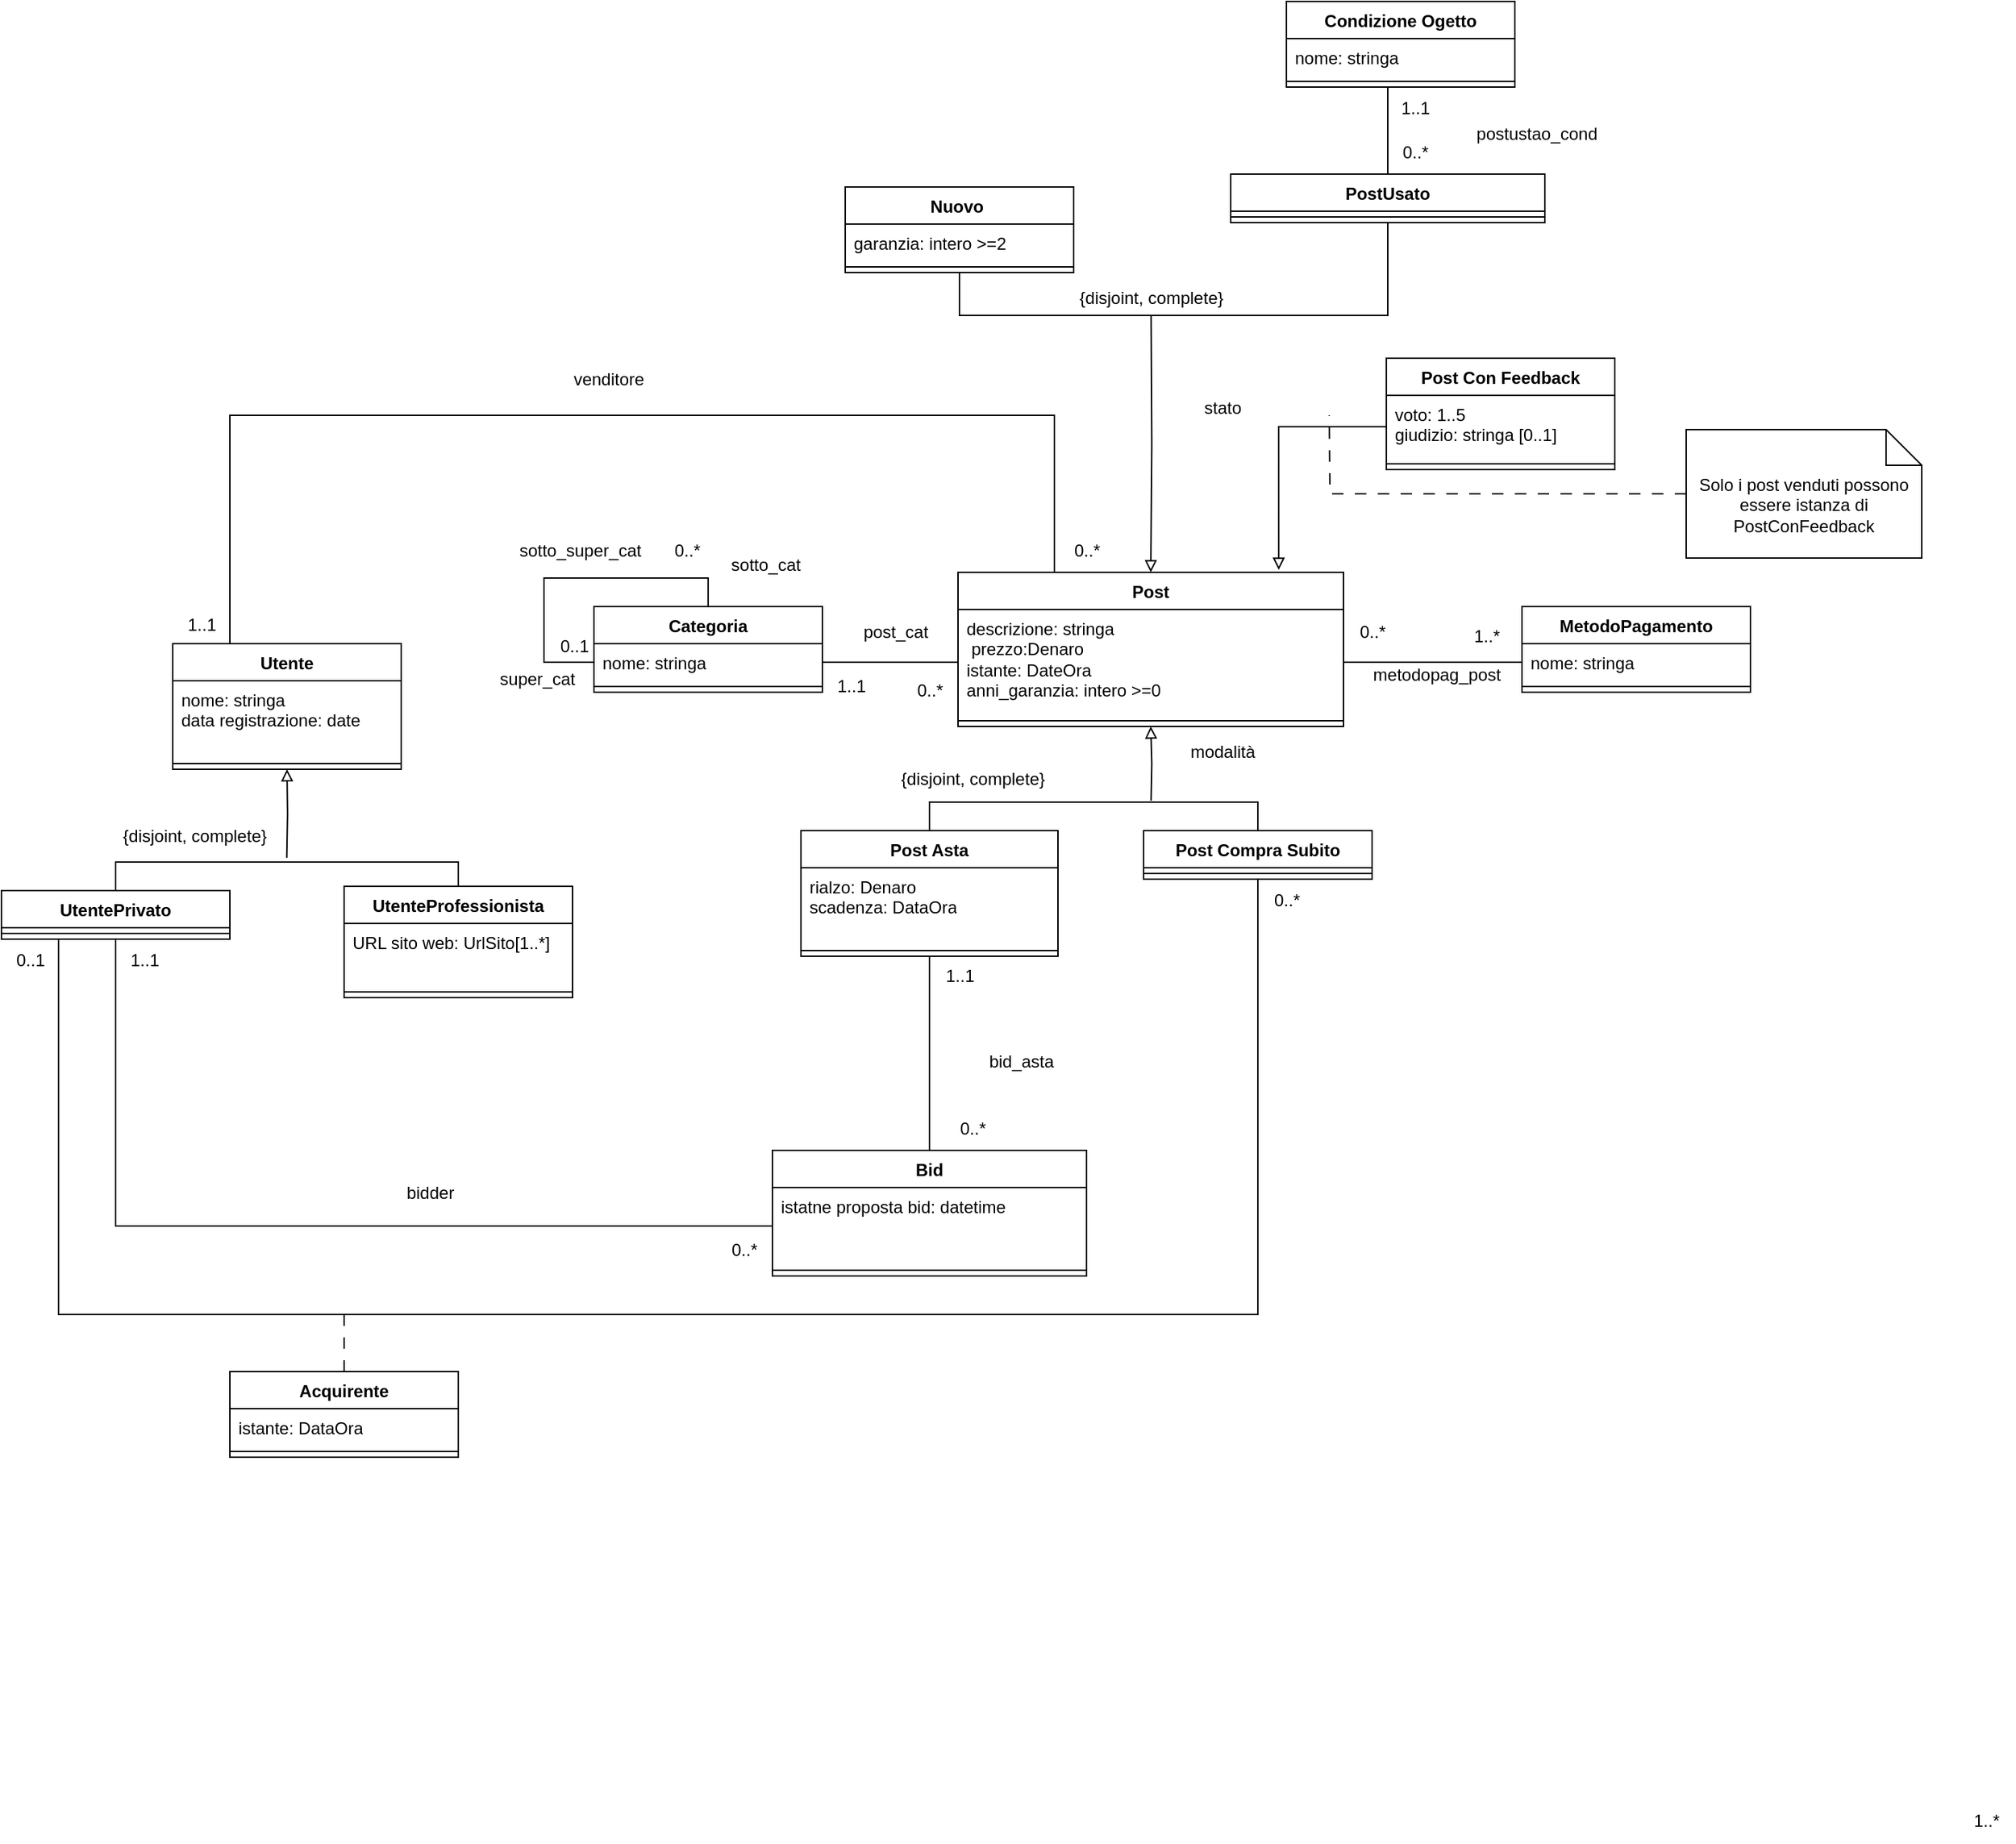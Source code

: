 <mxfile version="21.6.2" type="device">
  <diagram name="Pagina-1" id="FgtwHELnE7Uu4iHMtBJj">
    <mxGraphModel dx="1235" dy="1897" grid="1" gridSize="10" guides="1" tooltips="1" connect="1" arrows="0" fold="1" page="1" pageScale="1" pageWidth="827" pageHeight="1169" math="0" shadow="0">
      <root>
        <mxCell id="0" />
        <mxCell id="1" parent="0" />
        <mxCell id="LGk9isLeNRf0U9usQb48-15" style="edgeStyle=orthogonalEdgeStyle;rounded=0;orthogonalLoop=1;jettySize=auto;html=1;exitX=0.5;exitY=1;exitDx=0;exitDy=0;entryX=0.5;entryY=1;entryDx=0;entryDy=0;endArrow=block;endFill=0;" parent="1" target="LGk9isLeNRf0U9usQb48-2" edge="1">
          <mxGeometry relative="1" as="geometry">
            <mxPoint x="359.857" y="350" as="sourcePoint" />
          </mxGeometry>
        </mxCell>
        <mxCell id="LGk9isLeNRf0U9usQb48-2" value="Utente" style="swimlane;fontStyle=1;align=center;verticalAlign=top;childLayout=stackLayout;horizontal=1;startSize=26;horizontalStack=0;resizeParent=1;resizeParentMax=0;resizeLast=0;collapsible=1;marginBottom=0;whiteSpace=wrap;html=1;" parent="1" vertex="1">
          <mxGeometry x="280" y="200" width="160" height="88" as="geometry" />
        </mxCell>
        <mxCell id="LGk9isLeNRf0U9usQb48-3" value="nome: stringa&lt;br&gt;data registrazione: date&lt;br&gt;" style="text;strokeColor=none;fillColor=none;align=left;verticalAlign=top;spacingLeft=4;spacingRight=4;overflow=hidden;rotatable=0;points=[[0,0.5],[1,0.5]];portConstraint=eastwest;whiteSpace=wrap;html=1;" parent="LGk9isLeNRf0U9usQb48-2" vertex="1">
          <mxGeometry y="26" width="160" height="54" as="geometry" />
        </mxCell>
        <mxCell id="LGk9isLeNRf0U9usQb48-4" value="" style="line;strokeWidth=1;fillColor=none;align=left;verticalAlign=middle;spacingTop=-1;spacingLeft=3;spacingRight=3;rotatable=0;labelPosition=right;points=[];portConstraint=eastwest;strokeColor=inherit;" parent="LGk9isLeNRf0U9usQb48-2" vertex="1">
          <mxGeometry y="80" width="160" height="8" as="geometry" />
        </mxCell>
        <mxCell id="LGk9isLeNRf0U9usQb48-6" value="UtenteProfessionista" style="swimlane;fontStyle=1;align=center;verticalAlign=top;childLayout=stackLayout;horizontal=1;startSize=26;horizontalStack=0;resizeParent=1;resizeParentMax=0;resizeLast=0;collapsible=1;marginBottom=0;whiteSpace=wrap;html=1;" parent="1" vertex="1">
          <mxGeometry x="400" y="370" width="160" height="78" as="geometry" />
        </mxCell>
        <mxCell id="LGk9isLeNRf0U9usQb48-7" value="URL sito web: UrlSito[1..*]" style="text;strokeColor=none;fillColor=none;align=left;verticalAlign=top;spacingLeft=4;spacingRight=4;overflow=hidden;rotatable=0;points=[[0,0.5],[1,0.5]];portConstraint=eastwest;whiteSpace=wrap;html=1;" parent="LGk9isLeNRf0U9usQb48-6" vertex="1">
          <mxGeometry y="26" width="160" height="44" as="geometry" />
        </mxCell>
        <mxCell id="LGk9isLeNRf0U9usQb48-8" value="" style="line;strokeWidth=1;fillColor=none;align=left;verticalAlign=middle;spacingTop=-1;spacingLeft=3;spacingRight=3;rotatable=0;labelPosition=right;points=[];portConstraint=eastwest;strokeColor=inherit;" parent="LGk9isLeNRf0U9usQb48-6" vertex="1">
          <mxGeometry y="70" width="160" height="8" as="geometry" />
        </mxCell>
        <mxCell id="LGk9isLeNRf0U9usQb48-14" style="edgeStyle=orthogonalEdgeStyle;rounded=0;orthogonalLoop=1;jettySize=auto;html=1;exitX=0.5;exitY=0;exitDx=0;exitDy=0;entryX=0.5;entryY=0;entryDx=0;entryDy=0;endArrow=none;endFill=0;" parent="1" source="LGk9isLeNRf0U9usQb48-10" target="LGk9isLeNRf0U9usQb48-6" edge="1">
          <mxGeometry relative="1" as="geometry" />
        </mxCell>
        <mxCell id="LGk9isLeNRf0U9usQb48-92" style="edgeStyle=orthogonalEdgeStyle;rounded=0;orthogonalLoop=1;jettySize=auto;html=1;exitX=0.5;exitY=1;exitDx=0;exitDy=0;entryX=0;entryY=0.5;entryDx=0;entryDy=0;endArrow=none;endFill=0;" parent="1" source="LGk9isLeNRf0U9usQb48-10" target="LGk9isLeNRf0U9usQb48-32" edge="1">
          <mxGeometry relative="1" as="geometry" />
        </mxCell>
        <mxCell id="LGk9isLeNRf0U9usQb48-10" value="UtentePrivato" style="swimlane;fontStyle=1;align=center;verticalAlign=top;childLayout=stackLayout;horizontal=1;startSize=26;horizontalStack=0;resizeParent=1;resizeParentMax=0;resizeLast=0;collapsible=1;marginBottom=0;whiteSpace=wrap;html=1;" parent="1" vertex="1">
          <mxGeometry x="160" y="373" width="160" height="34" as="geometry" />
        </mxCell>
        <mxCell id="LGk9isLeNRf0U9usQb48-12" value="" style="line;strokeWidth=1;fillColor=none;align=left;verticalAlign=middle;spacingTop=-1;spacingLeft=3;spacingRight=3;rotatable=0;labelPosition=right;points=[];portConstraint=eastwest;strokeColor=inherit;" parent="LGk9isLeNRf0U9usQb48-10" vertex="1">
          <mxGeometry y="26" width="160" height="8" as="geometry" />
        </mxCell>
        <mxCell id="LGk9isLeNRf0U9usQb48-62" style="edgeStyle=orthogonalEdgeStyle;rounded=0;orthogonalLoop=1;jettySize=auto;html=1;exitX=0.5;exitY=1;exitDx=0;exitDy=0;endArrow=block;endFill=0;entryX=0.5;entryY=1;entryDx=0;entryDy=0;" parent="1" target="LGk9isLeNRf0U9usQb48-16" edge="1">
          <mxGeometry relative="1" as="geometry">
            <mxPoint x="965.2" y="310" as="sourcePoint" />
          </mxGeometry>
        </mxCell>
        <mxCell id="LGk9isLeNRf0U9usQb48-73" style="edgeStyle=orthogonalEdgeStyle;rounded=0;orthogonalLoop=1;jettySize=auto;html=1;exitX=0.5;exitY=0;exitDx=0;exitDy=0;endArrow=block;endFill=0;entryX=0.5;entryY=0;entryDx=0;entryDy=0;" parent="1" target="LGk9isLeNRf0U9usQb48-16" edge="1">
          <mxGeometry relative="1" as="geometry">
            <mxPoint x="965.222" y="-30" as="sourcePoint" />
          </mxGeometry>
        </mxCell>
        <mxCell id="LGk9isLeNRf0U9usQb48-76" style="edgeStyle=orthogonalEdgeStyle;rounded=0;orthogonalLoop=1;jettySize=auto;html=1;exitX=0.25;exitY=0;exitDx=0;exitDy=0;entryX=0.25;entryY=0;entryDx=0;entryDy=0;endArrow=none;endFill=0;" parent="1" source="LGk9isLeNRf0U9usQb48-16" target="LGk9isLeNRf0U9usQb48-2" edge="1">
          <mxGeometry relative="1" as="geometry">
            <Array as="points">
              <mxPoint x="898" y="40" />
              <mxPoint x="320" y="40" />
            </Array>
          </mxGeometry>
        </mxCell>
        <mxCell id="LGk9isLeNRf0U9usQb48-16" value="Post" style="swimlane;fontStyle=1;align=center;verticalAlign=top;childLayout=stackLayout;horizontal=1;startSize=26;horizontalStack=0;resizeParent=1;resizeParentMax=0;resizeLast=0;collapsible=1;marginBottom=0;whiteSpace=wrap;html=1;" parent="1" vertex="1">
          <mxGeometry x="830" y="150" width="270" height="108" as="geometry" />
        </mxCell>
        <mxCell id="LGk9isLeNRf0U9usQb48-17" value="descrizione: stringa&amp;nbsp;&lt;br&gt;&amp;nbsp;prezzo:Denaro&lt;br&gt;istante: DateOra&lt;br&gt;anni_garanzia: intero &amp;gt;=0" style="text;strokeColor=none;fillColor=none;align=left;verticalAlign=top;spacingLeft=4;spacingRight=4;overflow=hidden;rotatable=0;points=[[0,0.5],[1,0.5]];portConstraint=eastwest;whiteSpace=wrap;html=1;" parent="LGk9isLeNRf0U9usQb48-16" vertex="1">
          <mxGeometry y="26" width="270" height="74" as="geometry" />
        </mxCell>
        <mxCell id="LGk9isLeNRf0U9usQb48-18" value="" style="line;strokeWidth=1;fillColor=none;align=left;verticalAlign=middle;spacingTop=-1;spacingLeft=3;spacingRight=3;rotatable=0;labelPosition=right;points=[];portConstraint=eastwest;strokeColor=inherit;" parent="LGk9isLeNRf0U9usQb48-16" vertex="1">
          <mxGeometry y="100" width="270" height="8" as="geometry" />
        </mxCell>
        <mxCell id="LGk9isLeNRf0U9usQb48-29" style="edgeStyle=orthogonalEdgeStyle;rounded=0;orthogonalLoop=1;jettySize=auto;html=1;exitX=0.5;exitY=0;exitDx=0;exitDy=0;entryX=0.5;entryY=0;entryDx=0;entryDy=0;endArrow=none;endFill=0;" parent="1" source="LGk9isLeNRf0U9usQb48-20" target="LGk9isLeNRf0U9usQb48-24" edge="1">
          <mxGeometry relative="1" as="geometry" />
        </mxCell>
        <mxCell id="LGk9isLeNRf0U9usQb48-87" style="edgeStyle=orthogonalEdgeStyle;rounded=0;orthogonalLoop=1;jettySize=auto;html=1;exitX=0.5;exitY=1;exitDx=0;exitDy=0;entryX=0.5;entryY=0;entryDx=0;entryDy=0;endArrow=none;endFill=0;" parent="1" source="LGk9isLeNRf0U9usQb48-20" target="LGk9isLeNRf0U9usQb48-31" edge="1">
          <mxGeometry relative="1" as="geometry" />
        </mxCell>
        <mxCell id="LGk9isLeNRf0U9usQb48-20" value="Post Asta" style="swimlane;fontStyle=1;align=center;verticalAlign=top;childLayout=stackLayout;horizontal=1;startSize=26;horizontalStack=0;resizeParent=1;resizeParentMax=0;resizeLast=0;collapsible=1;marginBottom=0;whiteSpace=wrap;html=1;" parent="1" vertex="1">
          <mxGeometry x="720" y="331" width="180" height="88" as="geometry" />
        </mxCell>
        <mxCell id="LGk9isLeNRf0U9usQb48-21" value="rialzo: Denaro&lt;br&gt;scadenza: DataOra" style="text;strokeColor=none;fillColor=none;align=left;verticalAlign=top;spacingLeft=4;spacingRight=4;overflow=hidden;rotatable=0;points=[[0,0.5],[1,0.5]];portConstraint=eastwest;whiteSpace=wrap;html=1;" parent="LGk9isLeNRf0U9usQb48-20" vertex="1">
          <mxGeometry y="26" width="180" height="54" as="geometry" />
        </mxCell>
        <mxCell id="LGk9isLeNRf0U9usQb48-22" value="" style="line;strokeWidth=1;fillColor=none;align=left;verticalAlign=middle;spacingTop=-1;spacingLeft=3;spacingRight=3;rotatable=0;labelPosition=right;points=[];portConstraint=eastwest;strokeColor=inherit;" parent="LGk9isLeNRf0U9usQb48-20" vertex="1">
          <mxGeometry y="80" width="180" height="8" as="geometry" />
        </mxCell>
        <mxCell id="M1pcQT4e6yqpIRf4oiXX-24" style="edgeStyle=orthogonalEdgeStyle;rounded=0;orthogonalLoop=1;jettySize=auto;html=1;exitX=0.5;exitY=1;exitDx=0;exitDy=0;entryX=0.25;entryY=1;entryDx=0;entryDy=0;endArrow=none;endFill=0;" parent="1" source="LGk9isLeNRf0U9usQb48-24" target="LGk9isLeNRf0U9usQb48-10" edge="1">
          <mxGeometry relative="1" as="geometry">
            <Array as="points">
              <mxPoint x="1040" y="670" />
              <mxPoint x="200" y="670" />
            </Array>
          </mxGeometry>
        </mxCell>
        <mxCell id="LGk9isLeNRf0U9usQb48-24" value="Post Compra Subito" style="swimlane;fontStyle=1;align=center;verticalAlign=top;childLayout=stackLayout;horizontal=1;startSize=26;horizontalStack=0;resizeParent=1;resizeParentMax=0;resizeLast=0;collapsible=1;marginBottom=0;whiteSpace=wrap;html=1;" parent="1" vertex="1">
          <mxGeometry x="960" y="331" width="160" height="34" as="geometry" />
        </mxCell>
        <mxCell id="LGk9isLeNRf0U9usQb48-26" value="" style="line;strokeWidth=1;fillColor=none;align=left;verticalAlign=middle;spacingTop=-1;spacingLeft=3;spacingRight=3;rotatable=0;labelPosition=right;points=[];portConstraint=eastwest;strokeColor=inherit;" parent="LGk9isLeNRf0U9usQb48-24" vertex="1">
          <mxGeometry y="26" width="160" height="8" as="geometry" />
        </mxCell>
        <mxCell id="LGk9isLeNRf0U9usQb48-28" value="{disjoint, complete}" style="text;html=1;align=center;verticalAlign=middle;resizable=0;points=[];autosize=1;strokeColor=none;fillColor=none;" parent="1" vertex="1">
          <mxGeometry x="235" y="320" width="120" height="30" as="geometry" />
        </mxCell>
        <mxCell id="LGk9isLeNRf0U9usQb48-31" value="Bid" style="swimlane;fontStyle=1;align=center;verticalAlign=top;childLayout=stackLayout;horizontal=1;startSize=26;horizontalStack=0;resizeParent=1;resizeParentMax=0;resizeLast=0;collapsible=1;marginBottom=0;whiteSpace=wrap;html=1;" parent="1" vertex="1">
          <mxGeometry x="700" y="555" width="220" height="88" as="geometry" />
        </mxCell>
        <mxCell id="LGk9isLeNRf0U9usQb48-32" value="istatne proposta bid: datetime&lt;br&gt;" style="text;strokeColor=none;fillColor=none;align=left;verticalAlign=top;spacingLeft=4;spacingRight=4;overflow=hidden;rotatable=0;points=[[0,0.5],[1,0.5]];portConstraint=eastwest;whiteSpace=wrap;html=1;" parent="LGk9isLeNRf0U9usQb48-31" vertex="1">
          <mxGeometry y="26" width="220" height="54" as="geometry" />
        </mxCell>
        <mxCell id="LGk9isLeNRf0U9usQb48-33" value="" style="line;strokeWidth=1;fillColor=none;align=left;verticalAlign=middle;spacingTop=-1;spacingLeft=3;spacingRight=3;rotatable=0;labelPosition=right;points=[];portConstraint=eastwest;strokeColor=inherit;" parent="LGk9isLeNRf0U9usQb48-31" vertex="1">
          <mxGeometry y="80" width="220" height="8" as="geometry" />
        </mxCell>
        <mxCell id="LGk9isLeNRf0U9usQb48-37" value="{disjoint, complete}" style="text;html=1;align=center;verticalAlign=middle;resizable=0;points=[];autosize=1;strokeColor=none;fillColor=none;" parent="1" vertex="1">
          <mxGeometry x="780" y="280" width="120" height="30" as="geometry" />
        </mxCell>
        <mxCell id="LGk9isLeNRf0U9usQb48-40" value="modalità" style="text;html=1;align=center;verticalAlign=middle;resizable=0;points=[];autosize=1;strokeColor=none;fillColor=none;" parent="1" vertex="1">
          <mxGeometry x="980" y="261" width="70" height="30" as="geometry" />
        </mxCell>
        <mxCell id="LGk9isLeNRf0U9usQb48-43" value="Categoria" style="swimlane;fontStyle=1;align=center;verticalAlign=top;childLayout=stackLayout;horizontal=1;startSize=26;horizontalStack=0;resizeParent=1;resizeParentMax=0;resizeLast=0;collapsible=1;marginBottom=0;whiteSpace=wrap;html=1;" parent="1" vertex="1">
          <mxGeometry x="575" y="174" width="160" height="60" as="geometry" />
        </mxCell>
        <mxCell id="M1pcQT4e6yqpIRf4oiXX-17" style="edgeStyle=orthogonalEdgeStyle;rounded=0;orthogonalLoop=1;jettySize=auto;html=1;exitX=0;exitY=0.5;exitDx=0;exitDy=0;entryX=0.5;entryY=0;entryDx=0;entryDy=0;endArrow=none;endFill=0;" parent="LGk9isLeNRf0U9usQb48-43" source="LGk9isLeNRf0U9usQb48-44" target="LGk9isLeNRf0U9usQb48-43" edge="1">
          <mxGeometry relative="1" as="geometry">
            <Array as="points">
              <mxPoint x="-35" y="39" />
              <mxPoint x="-35" y="-20" />
              <mxPoint x="80" y="-20" />
            </Array>
          </mxGeometry>
        </mxCell>
        <mxCell id="LGk9isLeNRf0U9usQb48-44" value="nome: stringa" style="text;strokeColor=none;fillColor=none;align=left;verticalAlign=top;spacingLeft=4;spacingRight=4;overflow=hidden;rotatable=0;points=[[0,0.5],[1,0.5]];portConstraint=eastwest;whiteSpace=wrap;html=1;" parent="LGk9isLeNRf0U9usQb48-43" vertex="1">
          <mxGeometry y="26" width="160" height="26" as="geometry" />
        </mxCell>
        <mxCell id="LGk9isLeNRf0U9usQb48-45" value="" style="line;strokeWidth=1;fillColor=none;align=left;verticalAlign=middle;spacingTop=-1;spacingLeft=3;spacingRight=3;rotatable=0;labelPosition=right;points=[];portConstraint=eastwest;strokeColor=inherit;" parent="LGk9isLeNRf0U9usQb48-43" vertex="1">
          <mxGeometry y="52" width="160" height="8" as="geometry" />
        </mxCell>
        <mxCell id="LGk9isLeNRf0U9usQb48-47" style="edgeStyle=orthogonalEdgeStyle;rounded=0;orthogonalLoop=1;jettySize=auto;html=1;exitX=0;exitY=0.5;exitDx=0;exitDy=0;entryX=1;entryY=0.5;entryDx=0;entryDy=0;endArrow=none;endFill=0;" parent="1" source="LGk9isLeNRf0U9usQb48-17" target="LGk9isLeNRf0U9usQb48-44" edge="1">
          <mxGeometry relative="1" as="geometry" />
        </mxCell>
        <mxCell id="LGk9isLeNRf0U9usQb48-48" value="super_cat" style="text;html=1;align=center;verticalAlign=middle;resizable=0;points=[];autosize=1;strokeColor=none;fillColor=none;" parent="1" vertex="1">
          <mxGeometry x="495" y="210" width="80" height="30" as="geometry" />
        </mxCell>
        <mxCell id="LGk9isLeNRf0U9usQb48-71" style="edgeStyle=orthogonalEdgeStyle;rounded=0;orthogonalLoop=1;jettySize=auto;html=1;exitX=0.5;exitY=1;exitDx=0;exitDy=0;entryX=0.5;entryY=1;entryDx=0;entryDy=0;endArrow=none;endFill=0;" parent="1" source="LGk9isLeNRf0U9usQb48-63" target="LGk9isLeNRf0U9usQb48-67" edge="1">
          <mxGeometry relative="1" as="geometry">
            <Array as="points">
              <mxPoint x="831" y="-30" />
              <mxPoint x="1131" y="-30" />
            </Array>
          </mxGeometry>
        </mxCell>
        <mxCell id="LGk9isLeNRf0U9usQb48-63" value="Nuovo&amp;nbsp;" style="swimlane;fontStyle=1;align=center;verticalAlign=top;childLayout=stackLayout;horizontal=1;startSize=26;horizontalStack=0;resizeParent=1;resizeParentMax=0;resizeLast=0;collapsible=1;marginBottom=0;whiteSpace=wrap;html=1;" parent="1" vertex="1">
          <mxGeometry x="751" y="-120" width="160" height="60" as="geometry" />
        </mxCell>
        <mxCell id="LGk9isLeNRf0U9usQb48-64" value="garanzia: intero &amp;gt;=2" style="text;strokeColor=none;fillColor=none;align=left;verticalAlign=top;spacingLeft=4;spacingRight=4;overflow=hidden;rotatable=0;points=[[0,0.5],[1,0.5]];portConstraint=eastwest;whiteSpace=wrap;html=1;" parent="LGk9isLeNRf0U9usQb48-63" vertex="1">
          <mxGeometry y="26" width="160" height="26" as="geometry" />
        </mxCell>
        <mxCell id="LGk9isLeNRf0U9usQb48-65" value="" style="line;strokeWidth=1;fillColor=none;align=left;verticalAlign=middle;spacingTop=-1;spacingLeft=3;spacingRight=3;rotatable=0;labelPosition=right;points=[];portConstraint=eastwest;strokeColor=inherit;" parent="LGk9isLeNRf0U9usQb48-63" vertex="1">
          <mxGeometry y="52" width="160" height="8" as="geometry" />
        </mxCell>
        <mxCell id="M1pcQT4e6yqpIRf4oiXX-14" style="edgeStyle=orthogonalEdgeStyle;rounded=0;orthogonalLoop=1;jettySize=auto;html=1;exitX=0.5;exitY=0;exitDx=0;exitDy=0;endArrow=none;endFill=0;" parent="1" source="LGk9isLeNRf0U9usQb48-67" edge="1">
          <mxGeometry relative="1" as="geometry">
            <mxPoint x="1131" y="-190" as="targetPoint" />
          </mxGeometry>
        </mxCell>
        <mxCell id="LGk9isLeNRf0U9usQb48-67" value="PostUsato" style="swimlane;fontStyle=1;align=center;verticalAlign=top;childLayout=stackLayout;horizontal=1;startSize=26;horizontalStack=0;resizeParent=1;resizeParentMax=0;resizeLast=0;collapsible=1;marginBottom=0;whiteSpace=wrap;html=1;" parent="1" vertex="1">
          <mxGeometry x="1021" y="-129" width="220" height="34" as="geometry" />
        </mxCell>
        <mxCell id="LGk9isLeNRf0U9usQb48-69" value="" style="line;strokeWidth=1;fillColor=none;align=left;verticalAlign=middle;spacingTop=-1;spacingLeft=3;spacingRight=3;rotatable=0;labelPosition=right;points=[];portConstraint=eastwest;strokeColor=inherit;" parent="LGk9isLeNRf0U9usQb48-67" vertex="1">
          <mxGeometry y="26" width="220" height="8" as="geometry" />
        </mxCell>
        <mxCell id="LGk9isLeNRf0U9usQb48-74" value="stato" style="text;html=1;align=center;verticalAlign=middle;resizable=0;points=[];autosize=1;strokeColor=none;fillColor=none;" parent="1" vertex="1">
          <mxGeometry x="990" y="20" width="50" height="30" as="geometry" />
        </mxCell>
        <mxCell id="LGk9isLeNRf0U9usQb48-75" value="{disjoint, complete}" style="text;html=1;align=center;verticalAlign=middle;resizable=0;points=[];autosize=1;strokeColor=none;fillColor=none;" parent="1" vertex="1">
          <mxGeometry x="905" y="-57" width="120" height="30" as="geometry" />
        </mxCell>
        <mxCell id="LGk9isLeNRf0U9usQb48-77" value="venditore" style="text;html=1;align=center;verticalAlign=middle;resizable=0;points=[];autosize=1;strokeColor=none;fillColor=none;" parent="1" vertex="1">
          <mxGeometry x="550" width="70" height="30" as="geometry" />
        </mxCell>
        <mxCell id="LGk9isLeNRf0U9usQb48-78" value="1..1" style="text;html=1;align=center;verticalAlign=middle;resizable=0;points=[];autosize=1;strokeColor=none;fillColor=none;" parent="1" vertex="1">
          <mxGeometry x="280" y="172" width="40" height="30" as="geometry" />
        </mxCell>
        <mxCell id="LGk9isLeNRf0U9usQb48-79" value="0..*" style="text;html=1;align=center;verticalAlign=middle;resizable=0;points=[];autosize=1;strokeColor=none;fillColor=none;" parent="1" vertex="1">
          <mxGeometry x="900" y="120" width="40" height="30" as="geometry" />
        </mxCell>
        <mxCell id="LGk9isLeNRf0U9usQb48-80" value="1..1" style="text;html=1;align=center;verticalAlign=middle;resizable=0;points=[];autosize=1;strokeColor=none;fillColor=none;" parent="1" vertex="1">
          <mxGeometry x="735" y="215" width="40" height="30" as="geometry" />
        </mxCell>
        <mxCell id="LGk9isLeNRf0U9usQb48-81" value="0..*" style="text;html=1;align=center;verticalAlign=middle;resizable=0;points=[];autosize=1;strokeColor=none;fillColor=none;" parent="1" vertex="1">
          <mxGeometry x="790" y="218" width="40" height="30" as="geometry" />
        </mxCell>
        <mxCell id="LGk9isLeNRf0U9usQb48-88" value="1..1" style="text;html=1;align=center;verticalAlign=middle;resizable=0;points=[];autosize=1;strokeColor=none;fillColor=none;" parent="1" vertex="1">
          <mxGeometry x="811" y="418" width="40" height="30" as="geometry" />
        </mxCell>
        <mxCell id="LGk9isLeNRf0U9usQb48-89" value="1..*" style="text;html=1;align=center;verticalAlign=middle;resizable=0;points=[];autosize=1;strokeColor=none;fillColor=none;" parent="1" vertex="1">
          <mxGeometry x="1530" y="1010" width="40" height="30" as="geometry" />
        </mxCell>
        <mxCell id="LGk9isLeNRf0U9usQb48-90" value="0..*" style="text;html=1;align=center;verticalAlign=middle;resizable=0;points=[];autosize=1;strokeColor=none;fillColor=none;" parent="1" vertex="1">
          <mxGeometry x="820" y="525" width="40" height="30" as="geometry" />
        </mxCell>
        <mxCell id="LGk9isLeNRf0U9usQb48-91" value="bid_asta" style="text;html=1;align=center;verticalAlign=middle;resizable=0;points=[];autosize=1;strokeColor=none;fillColor=none;" parent="1" vertex="1">
          <mxGeometry x="839" y="478" width="70" height="30" as="geometry" />
        </mxCell>
        <mxCell id="LGk9isLeNRf0U9usQb48-94" value="1..1" style="text;html=1;align=center;verticalAlign=middle;resizable=0;points=[];autosize=1;strokeColor=none;fillColor=none;" parent="1" vertex="1">
          <mxGeometry x="240" y="407" width="40" height="30" as="geometry" />
        </mxCell>
        <mxCell id="LGk9isLeNRf0U9usQb48-95" value="0..*" style="text;html=1;align=center;verticalAlign=middle;resizable=0;points=[];autosize=1;strokeColor=none;fillColor=none;" parent="1" vertex="1">
          <mxGeometry x="660" y="610" width="40" height="30" as="geometry" />
        </mxCell>
        <mxCell id="M1pcQT4e6yqpIRf4oiXX-1" value="MetodoPagamento" style="swimlane;fontStyle=1;align=center;verticalAlign=top;childLayout=stackLayout;horizontal=1;startSize=26;horizontalStack=0;resizeParent=1;resizeParentMax=0;resizeLast=0;collapsible=1;marginBottom=0;whiteSpace=wrap;html=1;" parent="1" vertex="1">
          <mxGeometry x="1225" y="174" width="160" height="60" as="geometry" />
        </mxCell>
        <mxCell id="M1pcQT4e6yqpIRf4oiXX-2" value="nome: stringa" style="text;strokeColor=none;fillColor=none;align=left;verticalAlign=top;spacingLeft=4;spacingRight=4;overflow=hidden;rotatable=0;points=[[0,0.5],[1,0.5]];portConstraint=eastwest;whiteSpace=wrap;html=1;" parent="M1pcQT4e6yqpIRf4oiXX-1" vertex="1">
          <mxGeometry y="26" width="160" height="26" as="geometry" />
        </mxCell>
        <mxCell id="M1pcQT4e6yqpIRf4oiXX-3" value="" style="line;strokeWidth=1;fillColor=none;align=left;verticalAlign=middle;spacingTop=-1;spacingLeft=3;spacingRight=3;rotatable=0;labelPosition=right;points=[];portConstraint=eastwest;strokeColor=inherit;" parent="M1pcQT4e6yqpIRf4oiXX-1" vertex="1">
          <mxGeometry y="52" width="160" height="8" as="geometry" />
        </mxCell>
        <mxCell id="M1pcQT4e6yqpIRf4oiXX-5" style="edgeStyle=orthogonalEdgeStyle;rounded=0;orthogonalLoop=1;jettySize=auto;html=1;exitX=1;exitY=0.5;exitDx=0;exitDy=0;entryX=0;entryY=0.5;entryDx=0;entryDy=0;endArrow=none;endFill=0;" parent="1" source="LGk9isLeNRf0U9usQb48-17" target="M1pcQT4e6yqpIRf4oiXX-2" edge="1">
          <mxGeometry relative="1" as="geometry" />
        </mxCell>
        <mxCell id="M1pcQT4e6yqpIRf4oiXX-6" value="1..*" style="text;html=1;align=center;verticalAlign=middle;resizable=0;points=[];autosize=1;strokeColor=none;fillColor=none;" parent="1" vertex="1">
          <mxGeometry x="1180" y="180" width="40" height="30" as="geometry" />
        </mxCell>
        <mxCell id="M1pcQT4e6yqpIRf4oiXX-7" value="0..*" style="text;html=1;align=center;verticalAlign=middle;resizable=0;points=[];autosize=1;strokeColor=none;fillColor=none;" parent="1" vertex="1">
          <mxGeometry x="1100" y="177" width="40" height="30" as="geometry" />
        </mxCell>
        <mxCell id="M1pcQT4e6yqpIRf4oiXX-8" value="metodopag_post" style="text;html=1;align=center;verticalAlign=middle;resizable=0;points=[];autosize=1;strokeColor=none;fillColor=none;" parent="1" vertex="1">
          <mxGeometry x="1110" y="207" width="110" height="30" as="geometry" />
        </mxCell>
        <mxCell id="M1pcQT4e6yqpIRf4oiXX-9" value="Condizione Ogetto" style="swimlane;fontStyle=1;align=center;verticalAlign=top;childLayout=stackLayout;horizontal=1;startSize=26;horizontalStack=0;resizeParent=1;resizeParentMax=0;resizeLast=0;collapsible=1;marginBottom=0;whiteSpace=wrap;html=1;" parent="1" vertex="1">
          <mxGeometry x="1060" y="-250" width="160" height="60" as="geometry" />
        </mxCell>
        <mxCell id="M1pcQT4e6yqpIRf4oiXX-10" value="nome: stringa" style="text;strokeColor=none;fillColor=none;align=left;verticalAlign=top;spacingLeft=4;spacingRight=4;overflow=hidden;rotatable=0;points=[[0,0.5],[1,0.5]];portConstraint=eastwest;whiteSpace=wrap;html=1;" parent="M1pcQT4e6yqpIRf4oiXX-9" vertex="1">
          <mxGeometry y="26" width="160" height="26" as="geometry" />
        </mxCell>
        <mxCell id="M1pcQT4e6yqpIRf4oiXX-11" value="" style="line;strokeWidth=1;fillColor=none;align=left;verticalAlign=middle;spacingTop=-1;spacingLeft=3;spacingRight=3;rotatable=0;labelPosition=right;points=[];portConstraint=eastwest;strokeColor=inherit;" parent="M1pcQT4e6yqpIRf4oiXX-9" vertex="1">
          <mxGeometry y="52" width="160" height="8" as="geometry" />
        </mxCell>
        <mxCell id="M1pcQT4e6yqpIRf4oiXX-13" value="postustao_cond" style="text;html=1;align=center;verticalAlign=middle;resizable=0;points=[];autosize=1;strokeColor=none;fillColor=none;" parent="1" vertex="1">
          <mxGeometry x="1180" y="-172" width="110" height="30" as="geometry" />
        </mxCell>
        <mxCell id="M1pcQT4e6yqpIRf4oiXX-15" value="1..1" style="text;html=1;align=center;verticalAlign=middle;resizable=0;points=[];autosize=1;strokeColor=none;fillColor=none;" parent="1" vertex="1">
          <mxGeometry x="1130" y="-190" width="40" height="30" as="geometry" />
        </mxCell>
        <mxCell id="M1pcQT4e6yqpIRf4oiXX-16" value="0..*" style="text;html=1;align=center;verticalAlign=middle;resizable=0;points=[];autosize=1;strokeColor=none;fillColor=none;" parent="1" vertex="1">
          <mxGeometry x="1130" y="-159" width="40" height="30" as="geometry" />
        </mxCell>
        <mxCell id="M1pcQT4e6yqpIRf4oiXX-18" value="sotto_super_cat" style="text;html=1;align=center;verticalAlign=middle;resizable=0;points=[];autosize=1;strokeColor=none;fillColor=none;" parent="1" vertex="1">
          <mxGeometry x="510" y="120" width="110" height="30" as="geometry" />
        </mxCell>
        <mxCell id="M1pcQT4e6yqpIRf4oiXX-19" value="sotto_cat" style="text;html=1;align=center;verticalAlign=middle;resizable=0;points=[];autosize=1;strokeColor=none;fillColor=none;" parent="1" vertex="1">
          <mxGeometry x="660" y="130" width="70" height="30" as="geometry" />
        </mxCell>
        <mxCell id="M1pcQT4e6yqpIRf4oiXX-20" value="0..*" style="text;html=1;align=center;verticalAlign=middle;resizable=0;points=[];autosize=1;strokeColor=none;fillColor=none;" parent="1" vertex="1">
          <mxGeometry x="620" y="120" width="40" height="30" as="geometry" />
        </mxCell>
        <mxCell id="M1pcQT4e6yqpIRf4oiXX-21" value="0..1" style="text;html=1;align=center;verticalAlign=middle;resizable=0;points=[];autosize=1;strokeColor=none;fillColor=none;" parent="1" vertex="1">
          <mxGeometry x="541" y="187" width="40" height="30" as="geometry" />
        </mxCell>
        <mxCell id="M1pcQT4e6yqpIRf4oiXX-22" value="post_cat" style="text;html=1;align=center;verticalAlign=middle;resizable=0;points=[];autosize=1;strokeColor=none;fillColor=none;" parent="1" vertex="1">
          <mxGeometry x="751" y="177" width="70" height="30" as="geometry" />
        </mxCell>
        <mxCell id="M1pcQT4e6yqpIRf4oiXX-23" value="bidder" style="text;html=1;align=center;verticalAlign=middle;resizable=0;points=[];autosize=1;strokeColor=none;fillColor=none;" parent="1" vertex="1">
          <mxGeometry x="430" y="570" width="60" height="30" as="geometry" />
        </mxCell>
        <mxCell id="M1pcQT4e6yqpIRf4oiXX-26" value="0..*" style="text;html=1;align=center;verticalAlign=middle;resizable=0;points=[];autosize=1;strokeColor=none;fillColor=none;" parent="1" vertex="1">
          <mxGeometry x="1040" y="365" width="40" height="30" as="geometry" />
        </mxCell>
        <mxCell id="M1pcQT4e6yqpIRf4oiXX-27" value="0..1" style="text;html=1;align=center;verticalAlign=middle;resizable=0;points=[];autosize=1;strokeColor=none;fillColor=none;" parent="1" vertex="1">
          <mxGeometry x="160" y="407" width="40" height="30" as="geometry" />
        </mxCell>
        <mxCell id="M1pcQT4e6yqpIRf4oiXX-32" style="edgeStyle=orthogonalEdgeStyle;rounded=0;orthogonalLoop=1;jettySize=auto;html=1;exitX=0.5;exitY=0;exitDx=0;exitDy=0;endArrow=none;endFill=0;dashed=1;dashPattern=8 8;" parent="1" source="M1pcQT4e6yqpIRf4oiXX-28" edge="1">
          <mxGeometry relative="1" as="geometry">
            <mxPoint x="400" y="670" as="targetPoint" />
          </mxGeometry>
        </mxCell>
        <mxCell id="M1pcQT4e6yqpIRf4oiXX-28" value="Acquirente" style="swimlane;fontStyle=1;align=center;verticalAlign=top;childLayout=stackLayout;horizontal=1;startSize=26;horizontalStack=0;resizeParent=1;resizeParentMax=0;resizeLast=0;collapsible=1;marginBottom=0;whiteSpace=wrap;html=1;" parent="1" vertex="1">
          <mxGeometry x="320" y="710" width="160" height="60" as="geometry" />
        </mxCell>
        <mxCell id="M1pcQT4e6yqpIRf4oiXX-29" value="istante: DataOra" style="text;strokeColor=none;fillColor=none;align=left;verticalAlign=top;spacingLeft=4;spacingRight=4;overflow=hidden;rotatable=0;points=[[0,0.5],[1,0.5]];portConstraint=eastwest;whiteSpace=wrap;html=1;" parent="M1pcQT4e6yqpIRf4oiXX-28" vertex="1">
          <mxGeometry y="26" width="160" height="26" as="geometry" />
        </mxCell>
        <mxCell id="M1pcQT4e6yqpIRf4oiXX-30" value="" style="line;strokeWidth=1;fillColor=none;align=left;verticalAlign=middle;spacingTop=-1;spacingLeft=3;spacingRight=3;rotatable=0;labelPosition=right;points=[];portConstraint=eastwest;strokeColor=inherit;" parent="M1pcQT4e6yqpIRf4oiXX-28" vertex="1">
          <mxGeometry y="52" width="160" height="8" as="geometry" />
        </mxCell>
        <mxCell id="M8otKEMBMLj22KM9inwG-1" value="Post Con Feedback" style="swimlane;fontStyle=1;align=center;verticalAlign=top;childLayout=stackLayout;horizontal=1;startSize=26;horizontalStack=0;resizeParent=1;resizeParentMax=0;resizeLast=0;collapsible=1;marginBottom=0;whiteSpace=wrap;html=1;" vertex="1" parent="1">
          <mxGeometry x="1130" width="160" height="78" as="geometry" />
        </mxCell>
        <mxCell id="M8otKEMBMLj22KM9inwG-2" value="voto: 1..5&lt;br&gt;giudizio: stringa [0..1]" style="text;strokeColor=none;fillColor=none;align=left;verticalAlign=top;spacingLeft=4;spacingRight=4;overflow=hidden;rotatable=0;points=[[0,0.5],[1,0.5]];portConstraint=eastwest;whiteSpace=wrap;html=1;" vertex="1" parent="M8otKEMBMLj22KM9inwG-1">
          <mxGeometry y="26" width="160" height="44" as="geometry" />
        </mxCell>
        <mxCell id="M8otKEMBMLj22KM9inwG-3" value="" style="line;strokeWidth=1;fillColor=none;align=left;verticalAlign=middle;spacingTop=-1;spacingLeft=3;spacingRight=3;rotatable=0;labelPosition=right;points=[];portConstraint=eastwest;strokeColor=inherit;" vertex="1" parent="M8otKEMBMLj22KM9inwG-1">
          <mxGeometry y="70" width="160" height="8" as="geometry" />
        </mxCell>
        <mxCell id="M8otKEMBMLj22KM9inwG-5" style="edgeStyle=orthogonalEdgeStyle;rounded=0;orthogonalLoop=1;jettySize=auto;html=1;exitX=0;exitY=0.5;exitDx=0;exitDy=0;entryX=0.832;entryY=-0.016;entryDx=0;entryDy=0;entryPerimeter=0;endArrow=block;endFill=0;" edge="1" parent="1" source="M8otKEMBMLj22KM9inwG-2" target="LGk9isLeNRf0U9usQb48-16">
          <mxGeometry relative="1" as="geometry" />
        </mxCell>
        <mxCell id="M8otKEMBMLj22KM9inwG-8" style="edgeStyle=orthogonalEdgeStyle;rounded=0;orthogonalLoop=1;jettySize=auto;html=1;exitX=0;exitY=0.5;exitDx=0;exitDy=0;exitPerimeter=0;endArrow=none;endFill=0;dashed=1;dashPattern=8 8;" edge="1" parent="1" source="M8otKEMBMLj22KM9inwG-6">
          <mxGeometry relative="1" as="geometry">
            <mxPoint x="1090" y="40" as="targetPoint" />
          </mxGeometry>
        </mxCell>
        <mxCell id="M8otKEMBMLj22KM9inwG-6" value="Solo i post venduti possono essere istanza di PostConFeedback" style="shape=note2;boundedLbl=1;whiteSpace=wrap;html=1;size=25;verticalAlign=top;align=center;" vertex="1" parent="1">
          <mxGeometry x="1340" y="50" width="165" height="90" as="geometry" />
        </mxCell>
      </root>
    </mxGraphModel>
  </diagram>
</mxfile>

